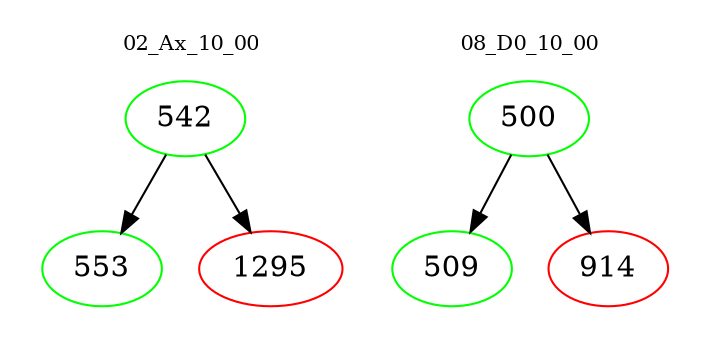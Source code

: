 digraph{
subgraph cluster_0 {
color = white
label = "02_Ax_10_00";
fontsize=10;
T0_542 [label="542", color="green"]
T0_542 -> T0_553 [color="black"]
T0_553 [label="553", color="green"]
T0_542 -> T0_1295 [color="black"]
T0_1295 [label="1295", color="red"]
}
subgraph cluster_1 {
color = white
label = "08_D0_10_00";
fontsize=10;
T1_500 [label="500", color="green"]
T1_500 -> T1_509 [color="black"]
T1_509 [label="509", color="green"]
T1_500 -> T1_914 [color="black"]
T1_914 [label="914", color="red"]
}
}
